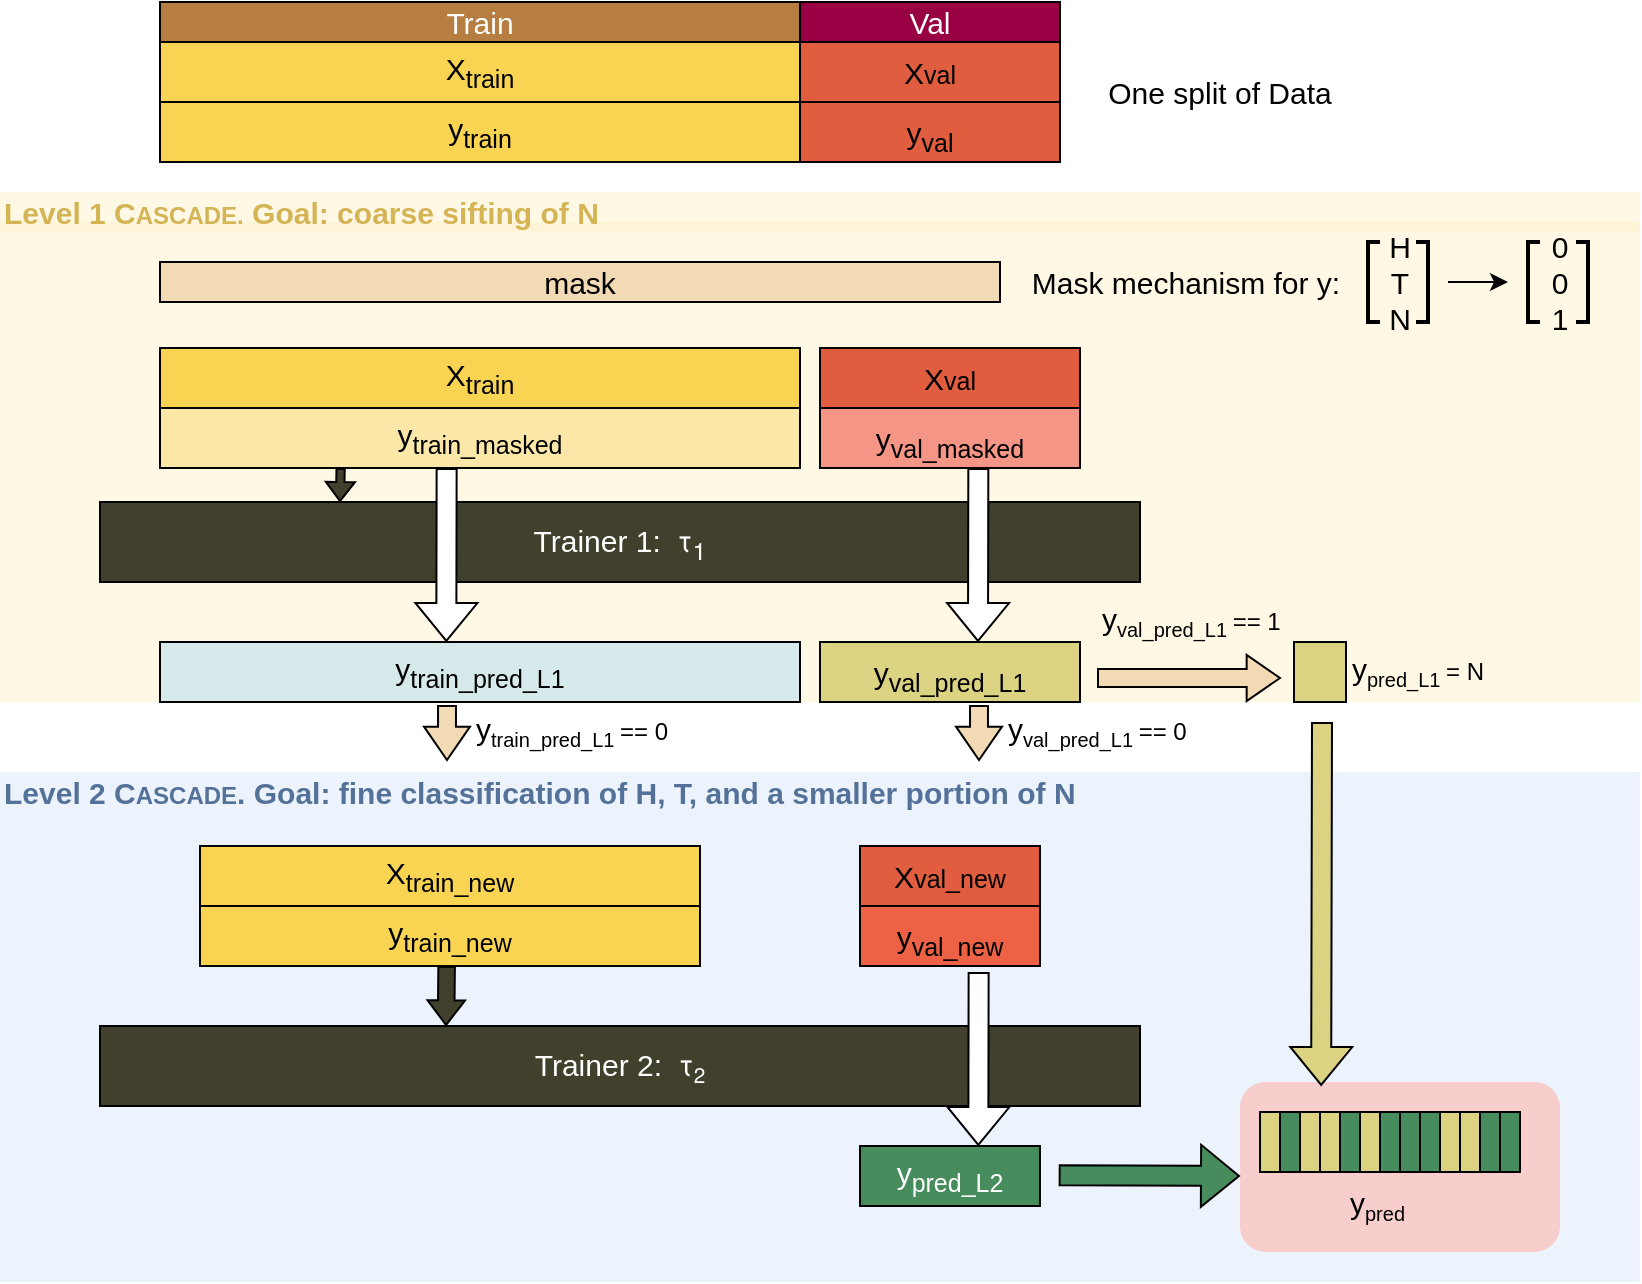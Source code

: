 <mxfile version="26.2.14">
  <diagram name="Page-1" id="dWAUJKyAPUHqVSD2c30o">
    <mxGraphModel dx="1028" dy="693" grid="1" gridSize="10" guides="1" tooltips="1" connect="1" arrows="1" fold="1" page="1" pageScale="1" pageWidth="850" pageHeight="1100" math="0" shadow="0">
      <root>
        <mxCell id="0" />
        <mxCell id="1" parent="0" />
        <mxCell id="XmK-ISircZ31_cJlSy5G-73" value="" style="rounded=1;whiteSpace=wrap;html=1;arcSize=0;fillColor=#dae8fc;strokeColor=none;opacity=50;" vertex="1" parent="1">
          <mxGeometry x="10" y="435" width="820" height="235" as="geometry" />
        </mxCell>
        <mxCell id="XmK-ISircZ31_cJlSy5G-74" value="Level 2 C&lt;font&gt;&lt;font style=&quot;font-size: 12px;&quot;&gt;ASCADE&lt;/font&gt;. Goal: fine classification of H, T, and a smaller portion of N&lt;/font&gt;" style="text;html=1;align=left;verticalAlign=middle;whiteSpace=wrap;rounded=0;fillColor=#dae8fc;strokeColor=none;opacity=50;fontStyle=1;fontColor=#547299;fontSize=15;" vertex="1" parent="1">
          <mxGeometry x="10" y="415" width="820" height="20" as="geometry" />
        </mxCell>
        <mxCell id="XmK-ISircZ31_cJlSy5G-71" value="" style="rounded=1;whiteSpace=wrap;html=1;arcSize=0;fillColor=#fff2cc;strokeColor=none;opacity=50;" vertex="1" parent="1">
          <mxGeometry x="10" y="140" width="820" height="240" as="geometry" />
        </mxCell>
        <mxCell id="XmK-ISircZ31_cJlSy5G-3" value="Train" style="rounded=0;whiteSpace=wrap;html=1;fillColor=#B67E40;fontColor=#FFFFFF;strokeColor=default;fontSize=15;" vertex="1" parent="1">
          <mxGeometry x="90" y="30" width="320" height="20" as="geometry" />
        </mxCell>
        <mxCell id="XmK-ISircZ31_cJlSy5G-5" value="Val" style="rounded=0;whiteSpace=wrap;html=1;fillColor=#980043;fontColor=#FFFFFF;strokeColor=default;fontSize=15;gradientColor=none;" vertex="1" parent="1">
          <mxGeometry x="410" y="30" width="130" height="20" as="geometry" />
        </mxCell>
        <mxCell id="XmK-ISircZ31_cJlSy5G-7" value="mask" style="rounded=0;whiteSpace=wrap;html=1;fontSize=15;fillColor=#F2DBB4;" vertex="1" parent="1">
          <mxGeometry x="90" y="160" width="420" height="20" as="geometry" />
        </mxCell>
        <mxCell id="XmK-ISircZ31_cJlSy5G-8" value="Mask mechanism for y:" style="text;html=1;align=center;verticalAlign=middle;whiteSpace=wrap;rounded=0;fontSize=15;" vertex="1" parent="1">
          <mxGeometry x="523" y="155" width="160" height="30" as="geometry" />
        </mxCell>
        <mxCell id="XmK-ISircZ31_cJlSy5G-9" value="" style="strokeWidth=2;html=1;shape=mxgraph.flowchart.annotation_1;align=left;pointerEvents=1;" vertex="1" parent="1">
          <mxGeometry x="694" y="150" width="6" height="40" as="geometry" />
        </mxCell>
        <mxCell id="XmK-ISircZ31_cJlSy5G-11" value="H&lt;div&gt;T&lt;/div&gt;&lt;div&gt;N&lt;/div&gt;" style="text;html=1;align=center;verticalAlign=middle;whiteSpace=wrap;rounded=0;fontSize=15;" vertex="1" parent="1">
          <mxGeometry x="680" y="155" width="60" height="30" as="geometry" />
        </mxCell>
        <mxCell id="XmK-ISircZ31_cJlSy5G-13" value="" style="strokeWidth=2;html=1;shape=mxgraph.flowchart.annotation_1;align=left;pointerEvents=1;rotation=-180;" vertex="1" parent="1">
          <mxGeometry x="718" y="150" width="6" height="40" as="geometry" />
        </mxCell>
        <mxCell id="XmK-ISircZ31_cJlSy5G-14" value="" style="strokeWidth=2;html=1;shape=mxgraph.flowchart.annotation_1;align=left;pointerEvents=1;" vertex="1" parent="1">
          <mxGeometry x="774" y="150" width="6" height="40" as="geometry" />
        </mxCell>
        <mxCell id="XmK-ISircZ31_cJlSy5G-15" value="0&lt;div&gt;0&lt;/div&gt;&lt;div&gt;1&lt;/div&gt;" style="text;html=1;align=center;verticalAlign=middle;whiteSpace=wrap;rounded=0;fontSize=15;" vertex="1" parent="1">
          <mxGeometry x="760" y="155" width="60" height="30" as="geometry" />
        </mxCell>
        <mxCell id="XmK-ISircZ31_cJlSy5G-16" value="" style="strokeWidth=2;html=1;shape=mxgraph.flowchart.annotation_1;align=left;pointerEvents=1;rotation=-180;fontSize=15;" vertex="1" parent="1">
          <mxGeometry x="798" y="150" width="6" height="40" as="geometry" />
        </mxCell>
        <mxCell id="XmK-ISircZ31_cJlSy5G-17" value="" style="endArrow=classic;html=1;rounded=0;entryX=0;entryY=0.5;entryDx=0;entryDy=0;" edge="1" parent="1">
          <mxGeometry width="50" height="50" relative="1" as="geometry">
            <mxPoint x="734" y="170" as="sourcePoint" />
            <mxPoint x="764" y="170" as="targetPoint" />
          </mxGeometry>
        </mxCell>
        <mxCell id="XmK-ISircZ31_cJlSy5G-18" value="Trainer 1:&amp;nbsp;&lt;span style=&quot;text-align: start; caret-color: rgb(0, 29, 53); font-family: &amp;quot;Google Sans&amp;quot;, &amp;quot;Helvetica Neue&amp;quot;, sans-serif;&quot;&gt;&amp;nbsp;τ&lt;sub&gt;1&lt;/sub&gt;&lt;/span&gt;" style="rounded=0;whiteSpace=wrap;html=1;fillColor=#40402D;fontColor=#FFFFFF;strokeColor=default;labelBackgroundColor=none;fontSize=15;gradientColor=none;" vertex="1" parent="1">
          <mxGeometry x="60" y="280" width="520" height="40" as="geometry" />
        </mxCell>
        <mxCell id="XmK-ISircZ31_cJlSy5G-19" value="X&lt;sub&gt;train&lt;/sub&gt;" style="rounded=0;whiteSpace=wrap;html=1;fillColor=#F8D452;fontColor=#000000;strokeColor=default;fontSize=15;" vertex="1" parent="1">
          <mxGeometry x="90" y="50" width="320" height="30" as="geometry" />
        </mxCell>
        <mxCell id="XmK-ISircZ31_cJlSy5G-20" value="y&lt;sub&gt;train&lt;/sub&gt;" style="rounded=0;whiteSpace=wrap;html=1;fillColor=#F8D452;fontColor=#000000;strokeColor=default;fontSize=15;" vertex="1" parent="1">
          <mxGeometry x="90" y="80" width="320" height="30" as="geometry" />
        </mxCell>
        <mxCell id="XmK-ISircZ31_cJlSy5G-21" value="X&lt;span style=&quot;font-size: 12.5px;&quot;&gt;val&lt;/span&gt;" style="rounded=0;whiteSpace=wrap;html=1;fillColor=#E15D40;fontColor=#000000;strokeColor=default;fontSize=15;" vertex="1" parent="1">
          <mxGeometry x="410" y="50" width="130" height="30" as="geometry" />
        </mxCell>
        <mxCell id="XmK-ISircZ31_cJlSy5G-22" value="&lt;sub&gt;&lt;span style=&quot;font-size: 15px;&quot;&gt;y&lt;sub&gt;val&lt;/sub&gt;&lt;/span&gt;&lt;/sub&gt;" style="rounded=0;whiteSpace=wrap;html=1;fillColor=#E15D40;fontColor=#000000;strokeColor=default;fontSize=15;" vertex="1" parent="1">
          <mxGeometry x="410" y="80" width="130" height="30" as="geometry" />
        </mxCell>
        <mxCell id="XmK-ISircZ31_cJlSy5G-23" value="y&lt;sub&gt;train_masked&lt;/sub&gt;" style="rounded=0;whiteSpace=wrap;html=1;fillColor=#FBE7A8;fontColor=#000000;strokeColor=default;fontSize=15;" vertex="1" parent="1">
          <mxGeometry x="90" y="233" width="320" height="30" as="geometry" />
        </mxCell>
        <mxCell id="XmK-ISircZ31_cJlSy5G-24" value="&lt;sub&gt;&lt;span style=&quot;font-size: 15px;&quot;&gt;y&lt;sub&gt;val_masked&lt;/sub&gt;&lt;/span&gt;&lt;/sub&gt;" style="rounded=0;whiteSpace=wrap;html=1;fillColor=#F49586;fontColor=#000000;strokeColor=default;fontSize=15;" vertex="1" parent="1">
          <mxGeometry x="420" y="233" width="130" height="30" as="geometry" />
        </mxCell>
        <mxCell id="XmK-ISircZ31_cJlSy5G-25" value="One split of Data" style="text;html=1;align=center;verticalAlign=middle;whiteSpace=wrap;rounded=0;fontSize=15;" vertex="1" parent="1">
          <mxGeometry x="550" y="60" width="140" height="30" as="geometry" />
        </mxCell>
        <mxCell id="XmK-ISircZ31_cJlSy5G-26" value="y&lt;sub&gt;train_pred_L1&lt;/sub&gt;" style="rounded=0;whiteSpace=wrap;html=1;fillColor=#D6EAEB;fontColor=#000000;strokeColor=default;fontSize=15;" vertex="1" parent="1">
          <mxGeometry x="90" y="350" width="320" height="30" as="geometry" />
        </mxCell>
        <mxCell id="XmK-ISircZ31_cJlSy5G-27" value="X&lt;sub&gt;train&lt;/sub&gt;" style="rounded=0;whiteSpace=wrap;html=1;fillColor=#F8D452;fontColor=#000000;strokeColor=default;fontSize=15;" vertex="1" parent="1">
          <mxGeometry x="90" y="203" width="320" height="30" as="geometry" />
        </mxCell>
        <mxCell id="XmK-ISircZ31_cJlSy5G-28" value="X&lt;span style=&quot;font-size: 12.5px;&quot;&gt;val&lt;/span&gt;" style="rounded=0;whiteSpace=wrap;html=1;fillColor=#E15D40;fontColor=#000000;strokeColor=default;fontSize=15;" vertex="1" parent="1">
          <mxGeometry x="420" y="203" width="130" height="30" as="geometry" />
        </mxCell>
        <mxCell id="XmK-ISircZ31_cJlSy5G-30" value="&lt;sub&gt;&lt;span style=&quot;font-size: 15px;&quot;&gt;y&lt;sub&gt;val_pred_L1&lt;/sub&gt;&lt;/span&gt;&lt;/sub&gt;" style="rounded=0;whiteSpace=wrap;html=1;fillColor=#DBD282;fontColor=#000000;strokeColor=default;fontSize=15;" vertex="1" parent="1">
          <mxGeometry x="420" y="350" width="130" height="30" as="geometry" />
        </mxCell>
        <mxCell id="XmK-ISircZ31_cJlSy5G-32" value="y&lt;sub&gt;train_new&lt;/sub&gt;" style="rounded=0;whiteSpace=wrap;html=1;fillColor=#F8D452;fontColor=#000000;strokeColor=default;fontSize=15;" vertex="1" parent="1">
          <mxGeometry x="110" y="482" width="250" height="30" as="geometry" />
        </mxCell>
        <mxCell id="XmK-ISircZ31_cJlSy5G-33" value="&lt;sub&gt;&lt;span style=&quot;font-size: 15px;&quot;&gt;y&lt;sub&gt;val_new&lt;/sub&gt;&lt;/span&gt;&lt;/sub&gt;" style="rounded=0;whiteSpace=wrap;html=1;fillColor=#ED6245;fontColor=#000000;strokeColor=default;fontSize=15;" vertex="1" parent="1">
          <mxGeometry x="440" y="482" width="90" height="30" as="geometry" />
        </mxCell>
        <mxCell id="XmK-ISircZ31_cJlSy5G-34" value="X&lt;sub&gt;train_new&lt;/sub&gt;" style="rounded=0;whiteSpace=wrap;html=1;fillColor=#F8D452;fontColor=#000000;strokeColor=default;fontSize=15;" vertex="1" parent="1">
          <mxGeometry x="110" y="452" width="250" height="30" as="geometry" />
        </mxCell>
        <mxCell id="XmK-ISircZ31_cJlSy5G-35" value="X&lt;span style=&quot;font-size: 12.5px;&quot;&gt;val_new&lt;/span&gt;" style="rounded=0;whiteSpace=wrap;html=1;fillColor=#E15D40;fontColor=#000000;strokeColor=default;fontSize=15;" vertex="1" parent="1">
          <mxGeometry x="440" y="452" width="90" height="30" as="geometry" />
        </mxCell>
        <mxCell id="XmK-ISircZ31_cJlSy5G-36" value="Trainer 2:&amp;nbsp;&lt;span style=&quot;text-align: start; caret-color: rgb(0, 29, 53); font-family: &amp;quot;Google Sans&amp;quot;, &amp;quot;Helvetica Neue&amp;quot;, sans-serif;&quot;&gt;&amp;nbsp;τ&lt;span style=&quot;font-size: 12.5px;&quot;&gt;&lt;sub&gt;2&lt;/sub&gt;&lt;/span&gt;&lt;/span&gt;" style="rounded=0;whiteSpace=wrap;html=1;fillColor=#40402D;fontColor=#FFFFFF;strokeColor=default;labelBackgroundColor=none;fontSize=15;gradientColor=none;" vertex="1" parent="1">
          <mxGeometry x="60" y="542" width="520" height="40" as="geometry" />
        </mxCell>
        <mxCell id="XmK-ISircZ31_cJlSy5G-37" value="&lt;span style=&quot;font-size: 15px;&quot;&gt;y&lt;/span&gt;&lt;sub&gt;pred_L2&lt;/sub&gt;" style="rounded=0;whiteSpace=wrap;html=1;fillColor=#478C5C;fontColor=#FFFFFF;strokeColor=default;fontSize=15;" vertex="1" parent="1">
          <mxGeometry x="440" y="602" width="90" height="30" as="geometry" />
        </mxCell>
        <mxCell id="XmK-ISircZ31_cJlSy5G-38" value="" style="rounded=0;whiteSpace=wrap;html=1;fillColor=#DBD282;fontColor=#000000;strokeColor=default;fontSize=15;" vertex="1" parent="1">
          <mxGeometry x="657" y="350" width="26" height="30" as="geometry" />
        </mxCell>
        <mxCell id="XmK-ISircZ31_cJlSy5G-39" value="&lt;span style=&quot;caret-color: rgb(0, 0, 0); color: rgb(0, 0, 0); font-family: Helvetica; font-size: 15px; font-style: normal; font-variant-caps: normal; font-weight: 400; letter-spacing: normal; text-align: center; text-indent: 0px; text-transform: none; white-space: normal; word-spacing: 0px; -webkit-text-stroke-width: 0px; text-decoration: none; float: none; display: inline !important;&quot;&gt;y&lt;/span&gt;&lt;sub style=&quot;caret-color: rgb(0, 0, 0); color: rgb(0, 0, 0); font-family: Helvetica; font-style: normal; font-variant-caps: normal; font-weight: 400; letter-spacing: normal; text-align: center; text-indent: 0px; text-transform: none; white-space: normal; word-spacing: 0px; -webkit-text-stroke-width: 0px; text-decoration: none;&quot;&gt;pred_L1 &lt;/sub&gt;&lt;span style=&quot;caret-color: rgb(0, 0, 0); color: rgb(0, 0, 0); font-family: Helvetica; font-style: normal; font-variant-caps: normal; font-weight: 400; letter-spacing: normal; text-align: center; text-indent: 0px; text-transform: none; white-space: normal; word-spacing: 0px; -webkit-text-stroke-width: 0px; text-decoration: none;&quot;&gt;= N&lt;/span&gt;" style="text;whiteSpace=wrap;html=1;labelBackgroundColor=none;" vertex="1" parent="1">
          <mxGeometry x="684" y="348" width="100" height="40" as="geometry" />
        </mxCell>
        <mxCell id="XmK-ISircZ31_cJlSy5G-57" value="" style="group" vertex="1" connectable="0" parent="1">
          <mxGeometry x="640" y="585" width="150" height="70" as="geometry" />
        </mxCell>
        <mxCell id="XmK-ISircZ31_cJlSy5G-77" value="" style="rounded=1;whiteSpace=wrap;html=1;strokeColor=none;fillColor=#F8CECC;" vertex="1" parent="XmK-ISircZ31_cJlSy5G-57">
          <mxGeometry x="-10" y="-15" width="160" height="85" as="geometry" />
        </mxCell>
        <mxCell id="XmK-ISircZ31_cJlSy5G-41" value="" style="rounded=0;whiteSpace=wrap;html=1;fillColor=#DBD282;fontColor=#000000;strokeColor=default;fontSize=15;" vertex="1" parent="XmK-ISircZ31_cJlSy5G-57">
          <mxGeometry x="20" width="10" height="30" as="geometry" />
        </mxCell>
        <mxCell id="XmK-ISircZ31_cJlSy5G-42" value="" style="rounded=0;whiteSpace=wrap;html=1;fillColor=#478C5C;fontColor=#FFFFFF;strokeColor=default;fontSize=15;" vertex="1" parent="XmK-ISircZ31_cJlSy5G-57">
          <mxGeometry x="10" width="10" height="30" as="geometry" />
        </mxCell>
        <mxCell id="XmK-ISircZ31_cJlSy5G-43" value="" style="rounded=0;whiteSpace=wrap;html=1;fillColor=#DBD282;fontColor=#000000;strokeColor=default;fontSize=15;" vertex="1" parent="XmK-ISircZ31_cJlSy5G-57">
          <mxGeometry x="30" width="10" height="30" as="geometry" />
        </mxCell>
        <mxCell id="XmK-ISircZ31_cJlSy5G-44" value="" style="rounded=0;whiteSpace=wrap;html=1;fillColor=#DBD282;fontColor=#000000;strokeColor=default;fontSize=15;" vertex="1" parent="XmK-ISircZ31_cJlSy5G-57">
          <mxGeometry x="50" width="10" height="30" as="geometry" />
        </mxCell>
        <mxCell id="XmK-ISircZ31_cJlSy5G-45" value="" style="rounded=0;whiteSpace=wrap;html=1;fillColor=#478C5C;fontColor=#FFFFFF;strokeColor=default;fontSize=15;" vertex="1" parent="XmK-ISircZ31_cJlSy5G-57">
          <mxGeometry x="40" width="10" height="30" as="geometry" />
        </mxCell>
        <mxCell id="XmK-ISircZ31_cJlSy5G-46" value="" style="rounded=0;whiteSpace=wrap;html=1;fillColor=#478C5C;fontColor=#FFFFFF;strokeColor=default;fontSize=15;" vertex="1" parent="XmK-ISircZ31_cJlSy5G-57">
          <mxGeometry x="60" width="10" height="30" as="geometry" />
        </mxCell>
        <mxCell id="XmK-ISircZ31_cJlSy5G-48" value="" style="rounded=0;whiteSpace=wrap;html=1;fillColor=#478C5C;fontColor=#FFFFFF;strokeColor=default;fontSize=15;" vertex="1" parent="XmK-ISircZ31_cJlSy5G-57">
          <mxGeometry x="70" width="10" height="30" as="geometry" />
        </mxCell>
        <mxCell id="XmK-ISircZ31_cJlSy5G-49" value="" style="rounded=0;whiteSpace=wrap;html=1;fillColor=#478C5C;fontColor=#FFFFFF;strokeColor=default;fontSize=15;" vertex="1" parent="XmK-ISircZ31_cJlSy5G-57">
          <mxGeometry x="80" width="10" height="30" as="geometry" />
        </mxCell>
        <mxCell id="XmK-ISircZ31_cJlSy5G-50" value="" style="rounded=0;whiteSpace=wrap;html=1;fillColor=#DBD282;fontColor=#000000;strokeColor=default;fontSize=15;" vertex="1" parent="XmK-ISircZ31_cJlSy5G-57">
          <mxGeometry x="90" width="10" height="30" as="geometry" />
        </mxCell>
        <mxCell id="XmK-ISircZ31_cJlSy5G-51" value="" style="rounded=0;whiteSpace=wrap;html=1;fillColor=#DBD282;fontColor=#000000;strokeColor=default;fontSize=15;" vertex="1" parent="XmK-ISircZ31_cJlSy5G-57">
          <mxGeometry x="100" width="10" height="30" as="geometry" />
        </mxCell>
        <mxCell id="XmK-ISircZ31_cJlSy5G-52" value="" style="rounded=0;whiteSpace=wrap;html=1;fillColor=#DBD282;fontColor=#000000;strokeColor=default;fontSize=15;" vertex="1" parent="XmK-ISircZ31_cJlSy5G-57">
          <mxGeometry width="10" height="30" as="geometry" />
        </mxCell>
        <mxCell id="XmK-ISircZ31_cJlSy5G-55" value="" style="rounded=0;whiteSpace=wrap;html=1;fillColor=#478C5C;fontColor=#FFFFFF;strokeColor=default;fontSize=15;" vertex="1" parent="XmK-ISircZ31_cJlSy5G-57">
          <mxGeometry x="110" width="10" height="30" as="geometry" />
        </mxCell>
        <mxCell id="XmK-ISircZ31_cJlSy5G-56" value="" style="rounded=0;whiteSpace=wrap;html=1;fillColor=#478C5C;fontColor=#FFFFFF;strokeColor=default;fontSize=15;" vertex="1" parent="XmK-ISircZ31_cJlSy5G-57">
          <mxGeometry x="120" width="10" height="30" as="geometry" />
        </mxCell>
        <mxCell id="XmK-ISircZ31_cJlSy5G-58" value="&lt;span style=&quot;caret-color: rgb(0, 0, 0); color: rgb(0, 0, 0); font-family: Helvetica; font-size: 15px; font-style: normal; font-variant-caps: normal; font-weight: 400; letter-spacing: normal; text-align: center; text-indent: 0px; text-transform: none; white-space: normal; word-spacing: 0px; -webkit-text-stroke-width: 0px; text-decoration: none; float: none; display: inline !important;&quot;&gt;y&lt;/span&gt;&lt;sub style=&quot;caret-color: rgb(0, 0, 0); color: rgb(0, 0, 0); font-family: Helvetica; font-style: normal; font-variant-caps: normal; font-weight: 400; letter-spacing: normal; text-align: center; text-indent: 0px; text-transform: none; white-space: normal; word-spacing: 0px; -webkit-text-stroke-width: 0px; text-decoration: none;&quot;&gt;pred&lt;/sub&gt;" style="text;whiteSpace=wrap;html=1;labelBackgroundColor=none;" vertex="1" parent="1">
          <mxGeometry x="683" y="615" width="100" height="40" as="geometry" />
        </mxCell>
        <mxCell id="XmK-ISircZ31_cJlSy5G-59" value="" style="html=1;shadow=0;dashed=0;align=center;verticalAlign=middle;shape=mxgraph.arrows2.arrow;dy=0.61;dx=16.67;notch=0;fillColor=#F2DBB4;" vertex="1" parent="1">
          <mxGeometry x="559" y="356.5" width="91" height="23" as="geometry" />
        </mxCell>
        <mxCell id="XmK-ISircZ31_cJlSy5G-60" value="&lt;span style=&quot;caret-color: rgb(0, 0, 0); color: rgb(0, 0, 0); font-family: Helvetica; font-size: 15px; font-style: normal; font-variant-caps: normal; font-weight: 400; letter-spacing: normal; text-align: center; text-indent: 0px; text-transform: none; white-space: normal; word-spacing: 0px; -webkit-text-stroke-width: 0px; text-decoration: none; float: none; display: inline !important;&quot;&gt;y&lt;/span&gt;&lt;sub style=&quot;caret-color: rgb(0, 0, 0); color: rgb(0, 0, 0); font-family: Helvetica; font-style: normal; font-variant-caps: normal; font-weight: 400; letter-spacing: normal; text-align: center; text-indent: 0px; text-transform: none; white-space: normal; word-spacing: 0px; -webkit-text-stroke-width: 0px; text-decoration: none;&quot;&gt;val_pred_L1 &lt;/sub&gt;&lt;span style=&quot;caret-color: rgb(0, 0, 0); color: rgb(0, 0, 0); font-family: Helvetica; font-style: normal; font-variant-caps: normal; font-weight: 400; letter-spacing: normal; text-align: center; text-indent: 0px; text-transform: none; white-space: normal; word-spacing: 0px; -webkit-text-stroke-width: 0px; text-decoration: none;&quot;&gt;== 1&lt;/span&gt;" style="text;whiteSpace=wrap;html=1;labelBackgroundColor=none;" vertex="1" parent="1">
          <mxGeometry x="559" y="323" width="100" height="40" as="geometry" />
        </mxCell>
        <mxCell id="XmK-ISircZ31_cJlSy5G-61" value="" style="html=1;shadow=0;dashed=0;align=center;verticalAlign=middle;shape=mxgraph.arrows2.arrow;dy=0.61;dx=16.67;notch=0;rotation=90;fillColor=#F2DBB4;" vertex="1" parent="1">
          <mxGeometry x="486" y="384" width="27" height="23" as="geometry" />
        </mxCell>
        <mxCell id="XmK-ISircZ31_cJlSy5G-62" value="&lt;span style=&quot;caret-color: rgb(0, 0, 0); color: rgb(0, 0, 0); font-family: Helvetica; font-size: 15px; font-style: normal; font-variant-caps: normal; font-weight: 400; letter-spacing: normal; text-align: center; text-indent: 0px; text-transform: none; white-space: normal; word-spacing: 0px; -webkit-text-stroke-width: 0px; text-decoration: none; float: none; display: inline !important;&quot;&gt;y&lt;/span&gt;&lt;sub style=&quot;caret-color: rgb(0, 0, 0); color: rgb(0, 0, 0); font-family: Helvetica; font-style: normal; font-variant-caps: normal; font-weight: 400; letter-spacing: normal; text-align: center; text-indent: 0px; text-transform: none; white-space: normal; word-spacing: 0px; -webkit-text-stroke-width: 0px; text-decoration: none;&quot;&gt;val_pred_L1 &lt;/sub&gt;&lt;span style=&quot;caret-color: rgb(0, 0, 0); color: rgb(0, 0, 0); font-family: Helvetica; font-style: normal; font-variant-caps: normal; font-weight: 400; letter-spacing: normal; text-align: center; text-indent: 0px; text-transform: none; white-space: normal; word-spacing: 0px; -webkit-text-stroke-width: 0px; text-decoration: none;&quot;&gt;== 0&lt;/span&gt;" style="text;whiteSpace=wrap;html=1;labelBackgroundColor=none;" vertex="1" parent="1">
          <mxGeometry x="512" y="377.5" width="100" height="40" as="geometry" />
        </mxCell>
        <mxCell id="XmK-ISircZ31_cJlSy5G-63" value="" style="html=1;shadow=0;dashed=0;align=center;verticalAlign=middle;shape=mxgraph.arrows2.arrow;dy=0.61;dx=16.67;notch=0;rotation=90;fillColor=#F2DBB4;" vertex="1" parent="1">
          <mxGeometry x="220" y="384" width="27" height="23" as="geometry" />
        </mxCell>
        <mxCell id="XmK-ISircZ31_cJlSy5G-64" value="&lt;span style=&quot;caret-color: rgb(0, 0, 0); color: rgb(0, 0, 0); font-family: Helvetica; font-size: 15px; font-style: normal; font-variant-caps: normal; font-weight: 400; letter-spacing: normal; text-align: center; text-indent: 0px; text-transform: none; white-space: normal; word-spacing: 0px; -webkit-text-stroke-width: 0px; text-decoration: none; float: none; display: inline !important;&quot;&gt;y&lt;/span&gt;&lt;sub style=&quot;caret-color: rgb(0, 0, 0); color: rgb(0, 0, 0); font-family: Helvetica; font-style: normal; font-variant-caps: normal; font-weight: 400; letter-spacing: normal; text-align: center; text-indent: 0px; text-transform: none; white-space: normal; word-spacing: 0px; -webkit-text-stroke-width: 0px; text-decoration: none;&quot;&gt;train_pred_L1 &lt;/sub&gt;&lt;span style=&quot;caret-color: rgb(0, 0, 0); color: rgb(0, 0, 0); font-family: Helvetica; font-style: normal; font-variant-caps: normal; font-weight: 400; letter-spacing: normal; text-align: center; text-indent: 0px; text-transform: none; white-space: normal; word-spacing: 0px; -webkit-text-stroke-width: 0px; text-decoration: none;&quot;&gt;== 0&lt;/span&gt;" style="text;whiteSpace=wrap;html=1;labelBackgroundColor=none;" vertex="1" parent="1">
          <mxGeometry x="246" y="377.5" width="100" height="40" as="geometry" />
        </mxCell>
        <mxCell id="XmK-ISircZ31_cJlSy5G-65" value="" style="shape=flexArrow;endArrow=classic;html=1;rounded=0;fillColor=default;" edge="1" parent="1">
          <mxGeometry width="50" height="50" relative="1" as="geometry">
            <mxPoint x="499.16" y="263" as="sourcePoint" />
            <mxPoint x="499" y="350" as="targetPoint" />
          </mxGeometry>
        </mxCell>
        <mxCell id="XmK-ISircZ31_cJlSy5G-66" value="" style="shape=flexArrow;endArrow=classic;html=1;rounded=0;fillColor=default;" edge="1" parent="1">
          <mxGeometry width="50" height="50" relative="1" as="geometry">
            <mxPoint x="233.32" y="263" as="sourcePoint" />
            <mxPoint x="233.16" y="350" as="targetPoint" />
          </mxGeometry>
        </mxCell>
        <mxCell id="XmK-ISircZ31_cJlSy5G-68" value="" style="shape=flexArrow;endArrow=classic;html=1;rounded=0;fillColor=default;" edge="1" parent="1">
          <mxGeometry width="50" height="50" relative="1" as="geometry">
            <mxPoint x="499.32" y="515" as="sourcePoint" />
            <mxPoint x="499.16" y="602" as="targetPoint" />
          </mxGeometry>
        </mxCell>
        <mxCell id="XmK-ISircZ31_cJlSy5G-69" value="" style="shape=flexArrow;endArrow=classic;html=1;rounded=0;fillColor=#40402D;width=8.276;endSize=3.772;endWidth=9.465;" edge="1" parent="1">
          <mxGeometry width="50" height="50" relative="1" as="geometry">
            <mxPoint x="233.32" y="512" as="sourcePoint" />
            <mxPoint x="233" y="542" as="targetPoint" />
          </mxGeometry>
        </mxCell>
        <mxCell id="XmK-ISircZ31_cJlSy5G-70" value="" style="shape=flexArrow;endArrow=classic;html=1;rounded=0;fillColor=#40402D;width=4.138;endSize=2.841;endWidth=9.465;" edge="1" parent="1">
          <mxGeometry width="50" height="50" relative="1" as="geometry">
            <mxPoint x="180.32" y="263" as="sourcePoint" />
            <mxPoint x="180" y="280" as="targetPoint" />
          </mxGeometry>
        </mxCell>
        <mxCell id="XmK-ISircZ31_cJlSy5G-72" value="Level 1 C&lt;font&gt;&lt;font style=&quot;font-size: 12px;&quot;&gt;ASCADE.&lt;/font&gt;&lt;/font&gt;&lt;font&gt;&amp;nbsp;Goal: coarse sifting of N &amp;nbsp;&lt;/font&gt;" style="text;html=1;align=left;verticalAlign=middle;whiteSpace=wrap;rounded=0;fillColor=#fff2cc;strokeColor=none;opacity=50;fontColor=#D4B455;fontStyle=1;fontSize=15;" vertex="1" parent="1">
          <mxGeometry x="10" y="125" width="820" height="20" as="geometry" />
        </mxCell>
        <mxCell id="XmK-ISircZ31_cJlSy5G-75" value="" style="shape=flexArrow;endArrow=classic;html=1;rounded=0;fillColor=#DBD282;" edge="1" parent="1">
          <mxGeometry width="50" height="50" relative="1" as="geometry">
            <mxPoint x="671" y="390" as="sourcePoint" />
            <mxPoint x="670.58" y="572" as="targetPoint" />
          </mxGeometry>
        </mxCell>
        <mxCell id="XmK-ISircZ31_cJlSy5G-76" value="" style="shape=flexArrow;endArrow=classic;html=1;rounded=0;fillColor=#478C5C;" edge="1" parent="1">
          <mxGeometry width="50" height="50" relative="1" as="geometry">
            <mxPoint x="539.33" y="616.58" as="sourcePoint" />
            <mxPoint x="630" y="617" as="targetPoint" />
          </mxGeometry>
        </mxCell>
      </root>
    </mxGraphModel>
  </diagram>
</mxfile>
